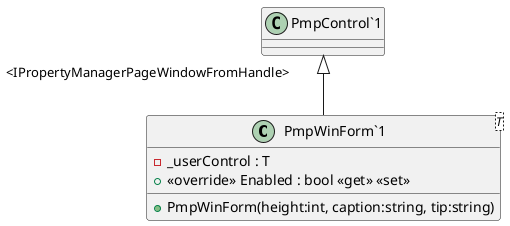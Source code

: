 @startuml
class "PmpWinForm`1"<T> {
    - _userControl : T
    + PmpWinForm(height:int, caption:string, tip:string)
    + <<override>> Enabled : bool <<get>> <<set>>
}
"PmpControl`1" "<IPropertyManagerPageWindowFromHandle>" <|-- "PmpWinForm`1"
@enduml
